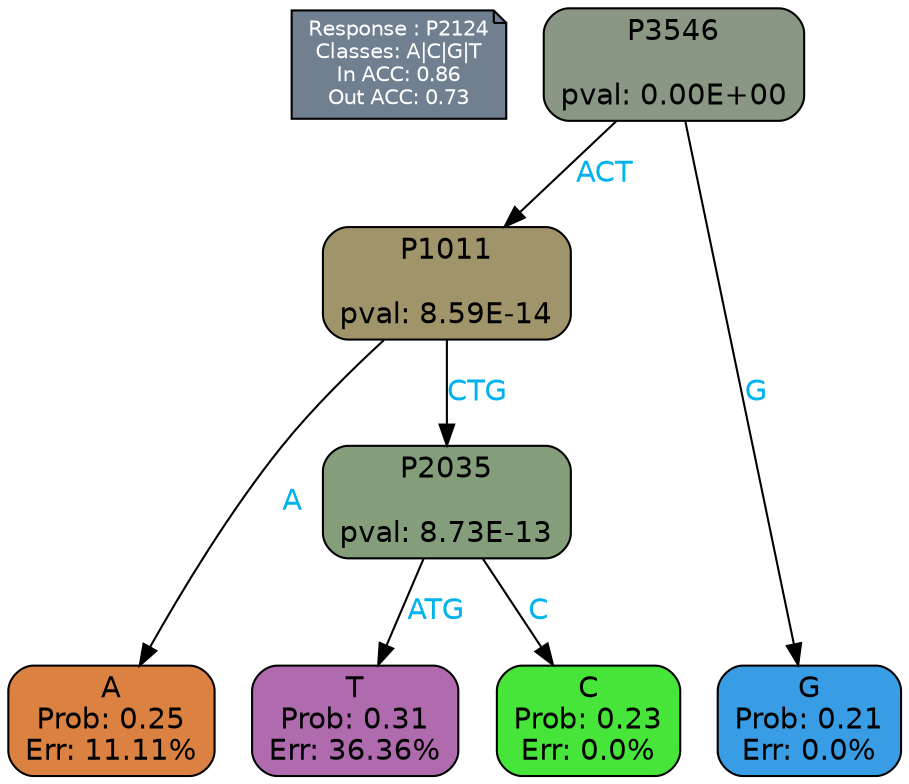 digraph Tree {
node [shape=box, style="filled, rounded", color="black", fontname=helvetica] ;
graph [ranksep=equally, splines=polylines, bgcolor=transparent, dpi=600] ;
edge [fontname=helvetica] ;
LEGEND [label="Response : P2124
Classes: A|C|G|T
In ACC: 0.86
Out ACC: 0.73
",shape=note,align=left,style=filled,fillcolor="slategray",fontcolor="white",fontsize=10];1 [label="P3546

pval: 0.00E+00", fillcolor="#8a9784"] ;
2 [label="P1011

pval: 8.59E-14", fillcolor="#a0956a"] ;
3 [label="A
Prob: 0.25
Err: 11.11%", fillcolor="#db8242"] ;
4 [label="P2035

pval: 8.73E-13", fillcolor="#849e7c"] ;
5 [label="T
Prob: 0.31
Err: 36.36%", fillcolor="#b06bae"] ;
6 [label="C
Prob: 0.23
Err: 0.0%", fillcolor="#47e539"] ;
7 [label="G
Prob: 0.21
Err: 0.0%", fillcolor="#399de5"] ;
1 -> 2 [label="ACT",fontcolor=deepskyblue2] ;
1 -> 7 [label="G",fontcolor=deepskyblue2] ;
2 -> 3 [label="A",fontcolor=deepskyblue2] ;
2 -> 4 [label="CTG",fontcolor=deepskyblue2] ;
4 -> 5 [label="ATG",fontcolor=deepskyblue2] ;
4 -> 6 [label="C",fontcolor=deepskyblue2] ;
{rank = same; 3;5;6;7;}{rank = same; LEGEND;1;}}